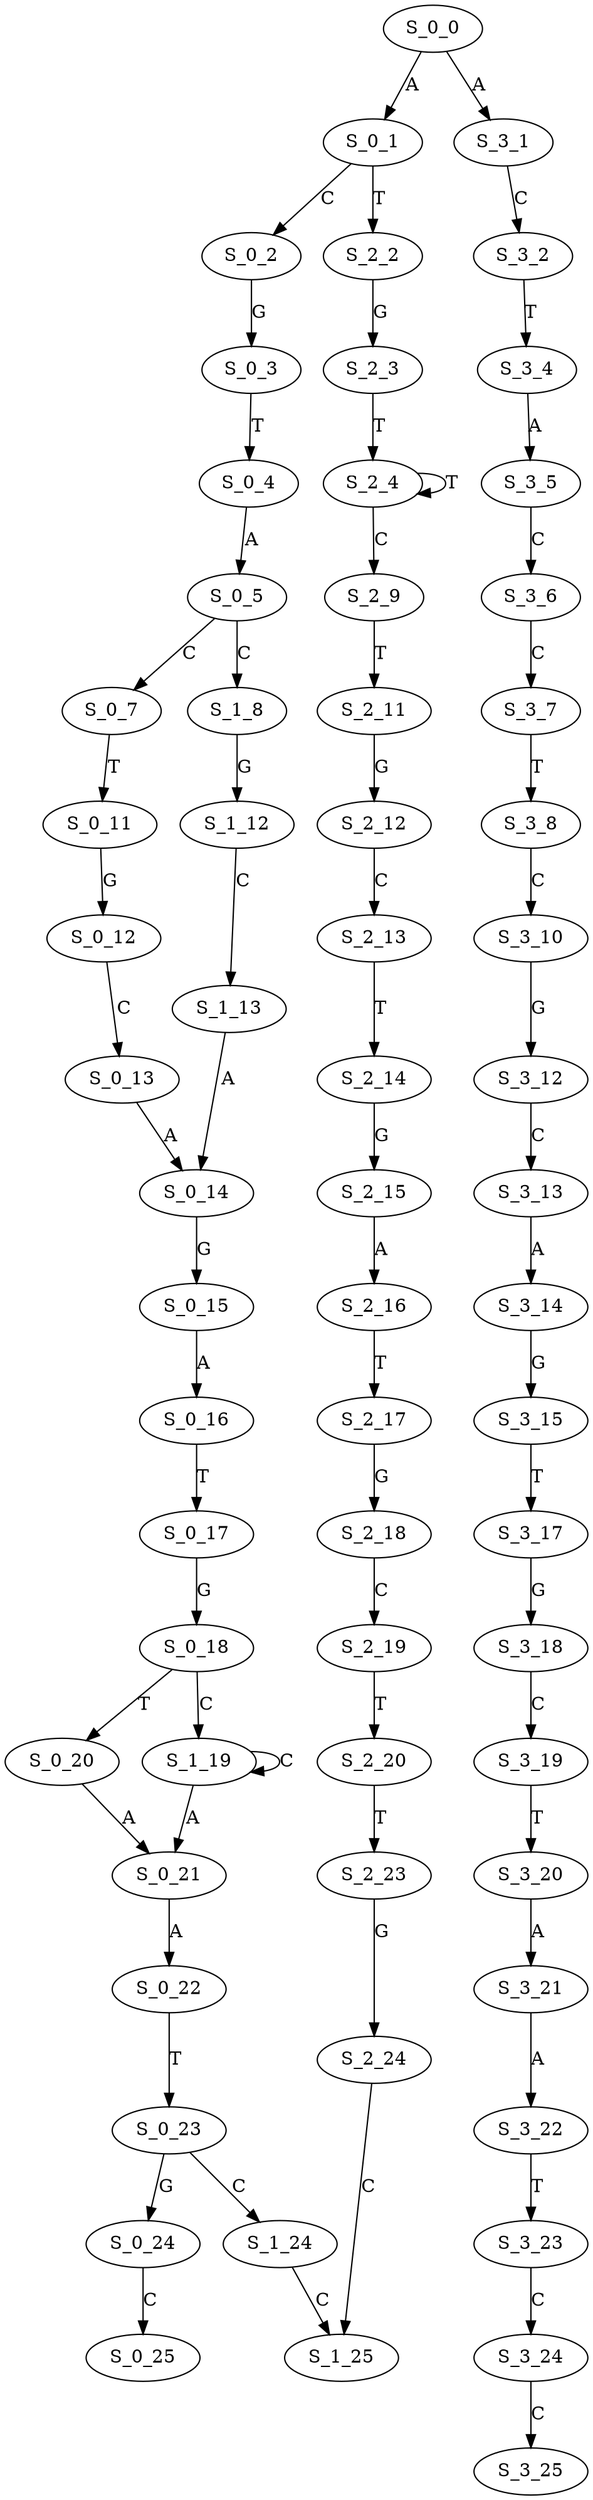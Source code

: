 strict digraph  {
	S_0_0 -> S_0_1 [ label = A ];
	S_0_0 -> S_3_1 [ label = A ];
	S_0_1 -> S_0_2 [ label = C ];
	S_0_1 -> S_2_2 [ label = T ];
	S_3_1 -> S_3_2 [ label = C ];
	S_0_2 -> S_0_3 [ label = G ];
	S_2_2 -> S_2_3 [ label = G ];
	S_3_2 -> S_3_4 [ label = T ];
	S_0_3 -> S_0_4 [ label = T ];
	S_2_3 -> S_2_4 [ label = T ];
	S_3_4 -> S_3_5 [ label = A ];
	S_0_4 -> S_0_5 [ label = A ];
	S_2_4 -> S_2_4 [ label = T ];
	S_2_4 -> S_2_9 [ label = C ];
	S_3_5 -> S_3_6 [ label = C ];
	S_0_5 -> S_0_7 [ label = C ];
	S_0_5 -> S_1_8 [ label = C ];
	S_2_9 -> S_2_11 [ label = T ];
	S_3_6 -> S_3_7 [ label = C ];
	S_0_7 -> S_0_11 [ label = T ];
	S_1_8 -> S_1_12 [ label = G ];
	S_2_11 -> S_2_12 [ label = G ];
	S_3_7 -> S_3_8 [ label = T ];
	S_0_11 -> S_0_12 [ label = G ];
	S_1_12 -> S_1_13 [ label = C ];
	S_2_12 -> S_2_13 [ label = C ];
	S_3_8 -> S_3_10 [ label = C ];
	S_0_12 -> S_0_13 [ label = C ];
	S_1_13 -> S_0_14 [ label = A ];
	S_2_13 -> S_2_14 [ label = T ];
	S_3_10 -> S_3_12 [ label = G ];
	S_0_13 -> S_0_14 [ label = A ];
	S_0_14 -> S_0_15 [ label = G ];
	S_2_14 -> S_2_15 [ label = G ];
	S_3_12 -> S_3_13 [ label = C ];
	S_0_15 -> S_0_16 [ label = A ];
	S_2_15 -> S_2_16 [ label = A ];
	S_3_13 -> S_3_14 [ label = A ];
	S_0_16 -> S_0_17 [ label = T ];
	S_2_16 -> S_2_17 [ label = T ];
	S_3_14 -> S_3_15 [ label = G ];
	S_0_17 -> S_0_18 [ label = G ];
	S_2_17 -> S_2_18 [ label = G ];
	S_3_15 -> S_3_17 [ label = T ];
	S_0_18 -> S_0_20 [ label = T ];
	S_0_18 -> S_1_19 [ label = C ];
	S_2_18 -> S_2_19 [ label = C ];
	S_3_17 -> S_3_18 [ label = G ];
	S_0_20 -> S_0_21 [ label = A ];
	S_1_19 -> S_1_19 [ label = C ];
	S_1_19 -> S_0_21 [ label = A ];
	S_2_19 -> S_2_20 [ label = T ];
	S_3_18 -> S_3_19 [ label = C ];
	S_0_21 -> S_0_22 [ label = A ];
	S_2_20 -> S_2_23 [ label = T ];
	S_3_19 -> S_3_20 [ label = T ];
	S_0_22 -> S_0_23 [ label = T ];
	S_2_23 -> S_2_24 [ label = G ];
	S_3_20 -> S_3_21 [ label = A ];
	S_0_23 -> S_0_24 [ label = G ];
	S_0_23 -> S_1_24 [ label = C ];
	S_2_24 -> S_1_25 [ label = C ];
	S_3_21 -> S_3_22 [ label = A ];
	S_0_24 -> S_0_25 [ label = C ];
	S_1_24 -> S_1_25 [ label = C ];
	S_3_22 -> S_3_23 [ label = T ];
	S_3_23 -> S_3_24 [ label = C ];
	S_3_24 -> S_3_25 [ label = C ];
}

